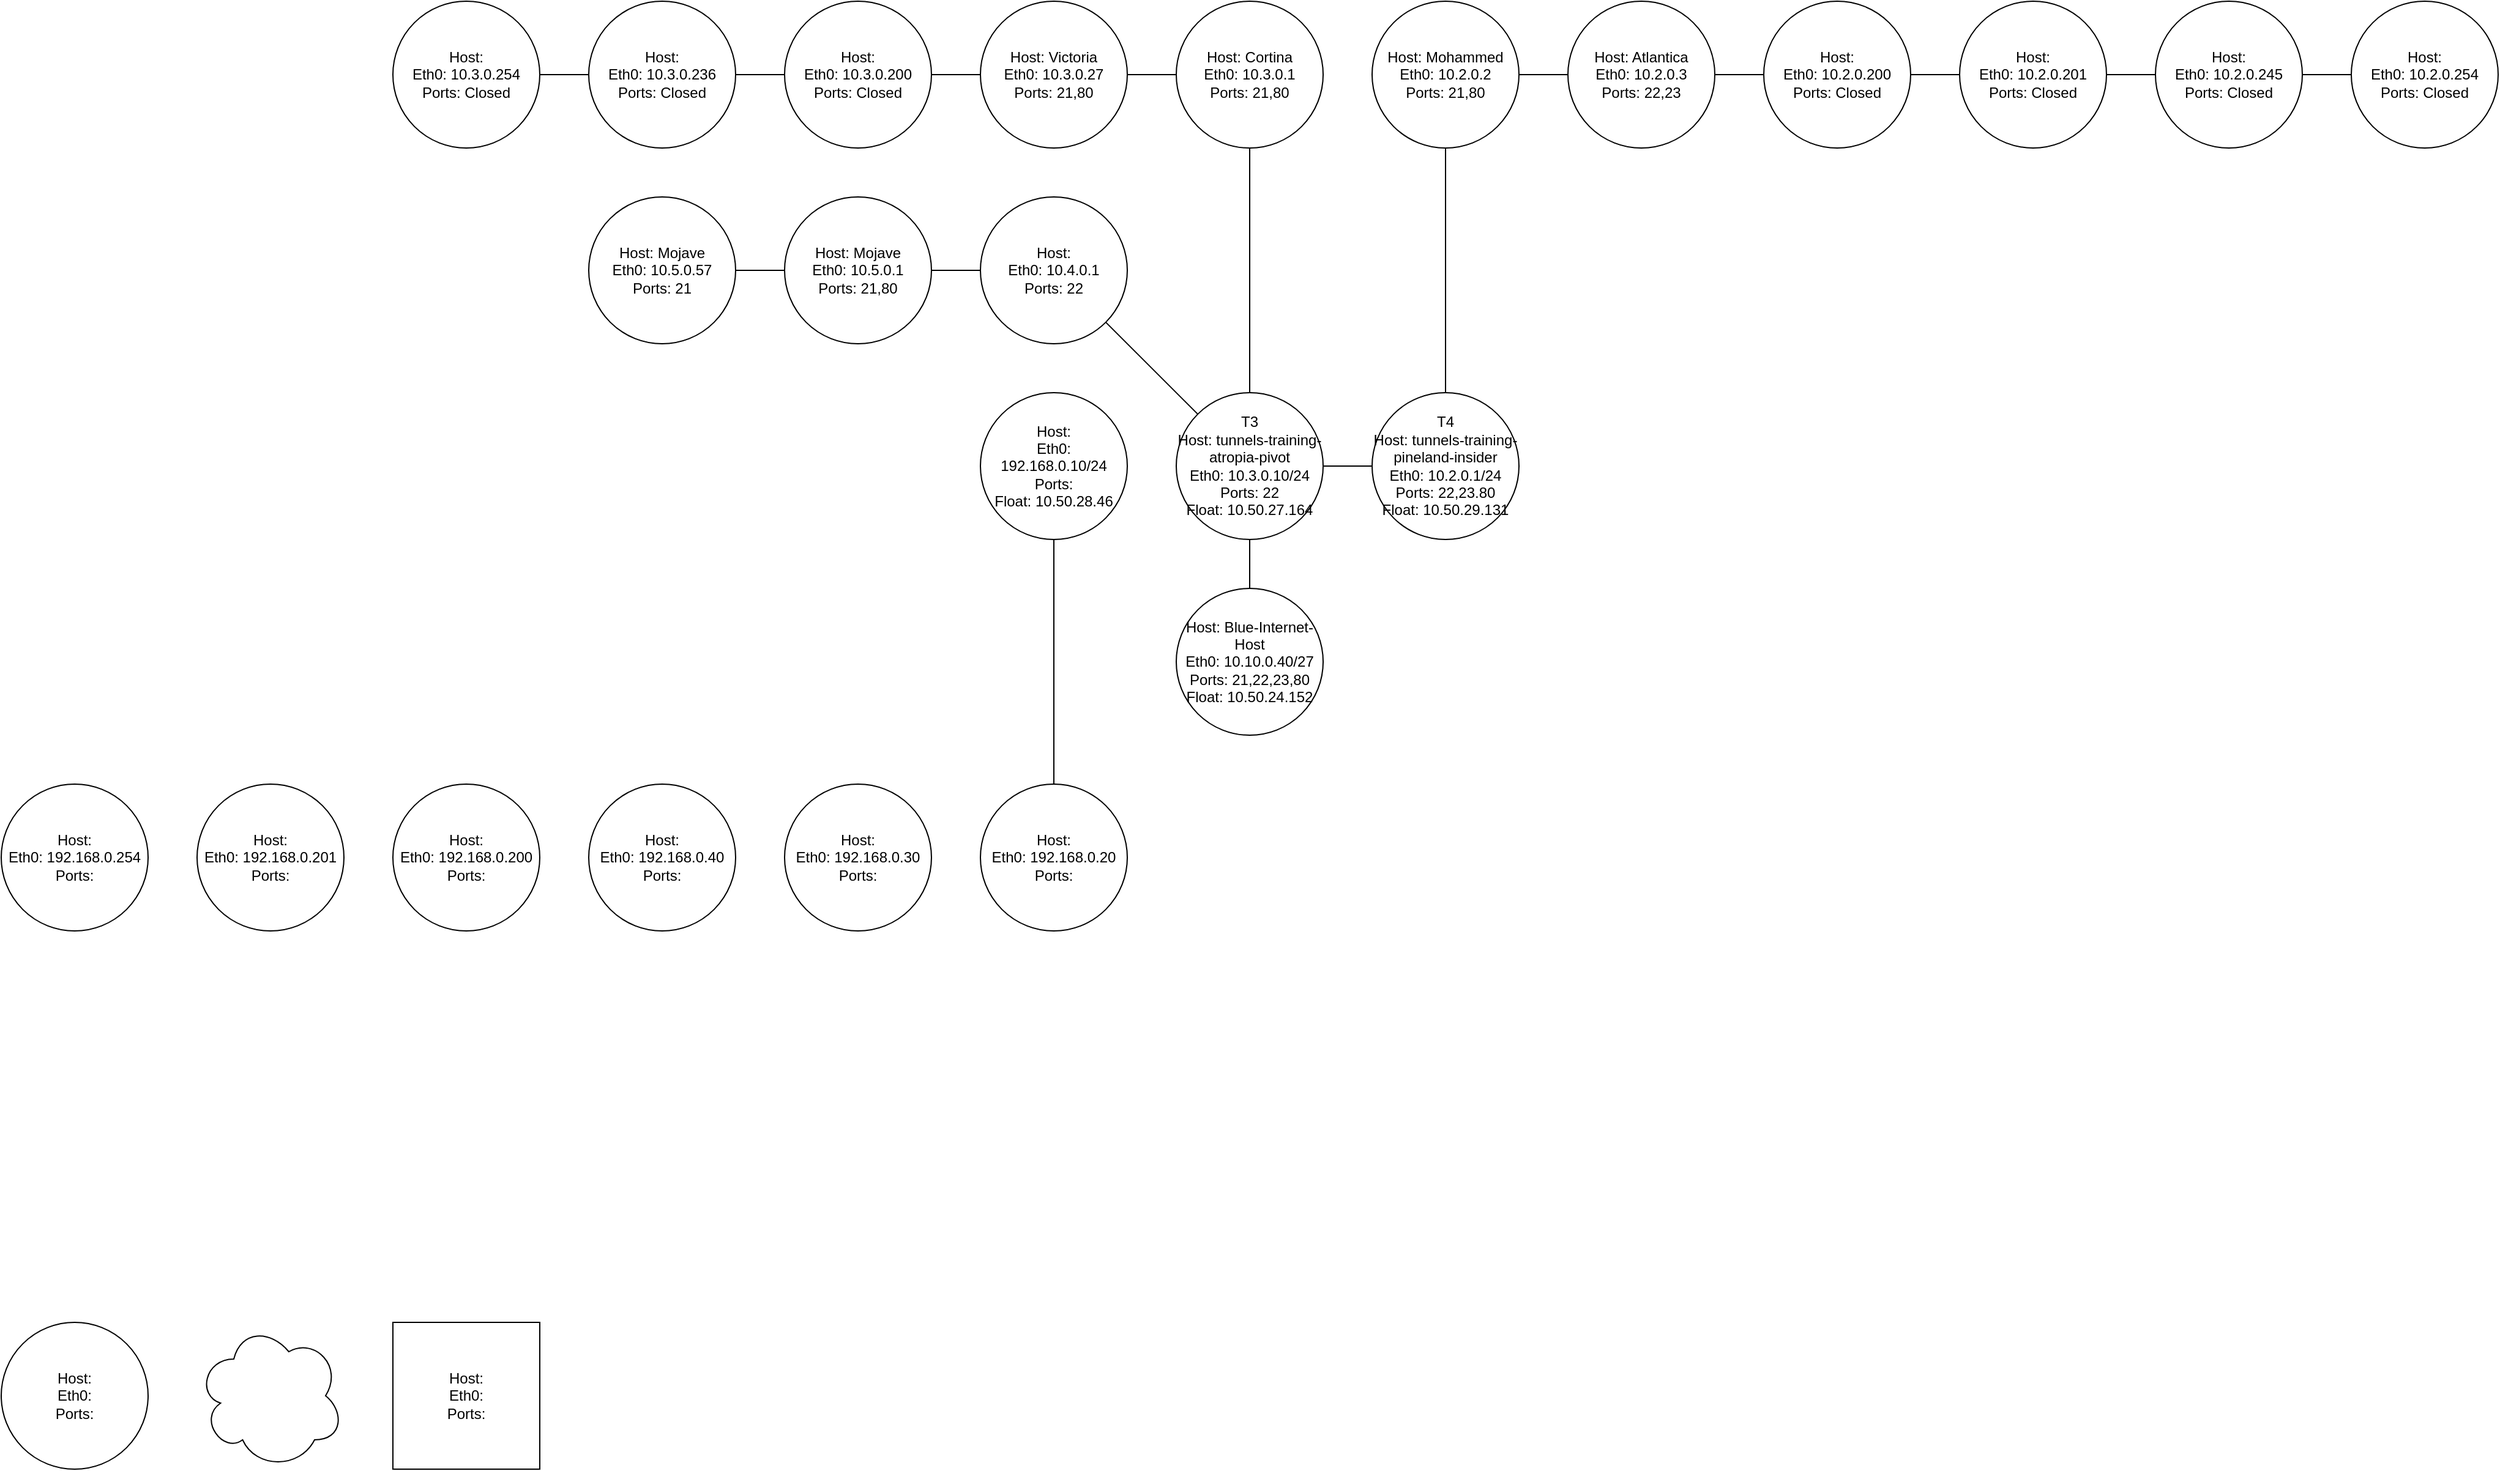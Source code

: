 <mxfile version="24.8.4">
  <diagram name="Page-1" id="8xszwflC37rDnznJlCYO">
    <mxGraphModel dx="2452" dy="2035" grid="1" gridSize="10" guides="1" tooltips="1" connect="1" arrows="1" fold="1" page="1" pageScale="1" pageWidth="850" pageHeight="1100" math="0" shadow="0">
      <root>
        <mxCell id="0" />
        <mxCell id="1" parent="0" />
        <mxCell id="PBpltQ-XPWgyExFx80Mb-2" value="&lt;div&gt;Host: &lt;br&gt;&lt;/div&gt;&lt;div&gt;Eth0: &lt;br&gt;&lt;/div&gt;&lt;div&gt;Ports: &lt;br&gt;&lt;/div&gt;" style="whiteSpace=wrap;html=1;aspect=fixed;" vertex="1" parent="1">
          <mxGeometry x="-40" y="880" width="120" height="120" as="geometry" />
        </mxCell>
        <mxCell id="PBpltQ-XPWgyExFx80Mb-3" value="" style="ellipse;shape=cloud;whiteSpace=wrap;html=1;" vertex="1" parent="1">
          <mxGeometry x="-200" y="880" width="120" height="120" as="geometry" />
        </mxCell>
        <mxCell id="PBpltQ-XPWgyExFx80Mb-6" value="&lt;div&gt;Host: &lt;br&gt;&lt;/div&gt;&lt;div&gt;Eth0: &lt;br&gt;&lt;/div&gt;&lt;div&gt;Ports: &lt;br&gt;&lt;/div&gt;" style="ellipse;whiteSpace=wrap;html=1;aspect=fixed;" vertex="1" parent="1">
          <mxGeometry x="-360" y="880" width="120" height="120" as="geometry" />
        </mxCell>
        <mxCell id="PBpltQ-XPWgyExFx80Mb-7" value="&lt;div&gt;T3&lt;br&gt;&lt;/div&gt;&lt;div&gt;Host: tunnels-training-atropia-pivot&lt;br&gt;&lt;/div&gt;&lt;div&gt;Eth0: 10.3.0.10/24&lt;br&gt;&lt;/div&gt;&lt;div&gt;Ports: 22&lt;/div&gt;&lt;div&gt;Float: 10.50.27.164&lt;br&gt;&lt;/div&gt;" style="ellipse;whiteSpace=wrap;html=1;aspect=fixed;" vertex="1" parent="1">
          <mxGeometry x="600" y="120" width="120" height="120" as="geometry" />
        </mxCell>
        <mxCell id="PBpltQ-XPWgyExFx80Mb-8" value="&lt;div&gt;T4&lt;br&gt;&lt;/div&gt;&lt;div&gt;Host: tunnels-training-pineland-insider&lt;br&gt;&lt;/div&gt;&lt;div&gt;Eth0: 10.2.0.1/24&lt;br&gt;&lt;/div&gt;&lt;div&gt;Ports: 22,23.80&lt;/div&gt;&lt;div&gt;Float: 10.50.29.131&lt;br&gt;&lt;/div&gt;" style="ellipse;whiteSpace=wrap;html=1;aspect=fixed;" vertex="1" parent="1">
          <mxGeometry x="760" y="120" width="120" height="120" as="geometry" />
        </mxCell>
        <mxCell id="PBpltQ-XPWgyExFx80Mb-9" value="&lt;div&gt;Host: Blue-Internet-Host&lt;br&gt;&lt;/div&gt;&lt;div&gt;Eth0: 10.10.0.40/27 &lt;br&gt;&lt;/div&gt;&lt;div&gt;Ports: 21,22,23,80&lt;/div&gt;&lt;div&gt;Float: 10.50.24.152&lt;br&gt;&lt;/div&gt;" style="ellipse;whiteSpace=wrap;html=1;aspect=fixed;" vertex="1" parent="1">
          <mxGeometry x="600" y="280" width="120" height="120" as="geometry" />
        </mxCell>
        <mxCell id="PBpltQ-XPWgyExFx80Mb-10" value="&lt;div&gt;Host: Mohammed&lt;br&gt;&lt;/div&gt;&lt;div&gt;Eth0: 10.2.0.2&lt;br&gt;&lt;/div&gt;&lt;div&gt;Ports: 21,80&lt;br&gt;&lt;/div&gt;" style="ellipse;whiteSpace=wrap;html=1;aspect=fixed;" vertex="1" parent="1">
          <mxGeometry x="760" y="-200" width="120" height="120" as="geometry" />
        </mxCell>
        <mxCell id="PBpltQ-XPWgyExFx80Mb-11" value="&lt;div&gt;Host: Atlantica&lt;br&gt;&lt;/div&gt;&lt;div&gt;Eth0: 10.2.0.3&lt;br&gt;&lt;/div&gt;&lt;div&gt;Ports: 22,23&lt;br&gt;&lt;/div&gt;" style="ellipse;whiteSpace=wrap;html=1;aspect=fixed;" vertex="1" parent="1">
          <mxGeometry x="920" y="-200" width="120" height="120" as="geometry" />
        </mxCell>
        <mxCell id="PBpltQ-XPWgyExFx80Mb-12" value="&lt;div&gt;Host: &lt;br&gt;&lt;/div&gt;&lt;div&gt;Eth0: 10.2.0.201&lt;br&gt;&lt;/div&gt;&lt;div&gt;Ports: Closed&lt;br&gt;&lt;/div&gt;" style="ellipse;whiteSpace=wrap;html=1;aspect=fixed;" vertex="1" parent="1">
          <mxGeometry x="1240" y="-200" width="120" height="120" as="geometry" />
        </mxCell>
        <mxCell id="PBpltQ-XPWgyExFx80Mb-13" value="&lt;div&gt;Host: &lt;br&gt;&lt;/div&gt;&lt;div&gt;Eth0: 10.2.0.245&lt;br&gt;&lt;/div&gt;&lt;div&gt;Ports: Closed&lt;br&gt;&lt;/div&gt;" style="ellipse;whiteSpace=wrap;html=1;aspect=fixed;" vertex="1" parent="1">
          <mxGeometry x="1400" y="-200" width="120" height="120" as="geometry" />
        </mxCell>
        <mxCell id="PBpltQ-XPWgyExFx80Mb-15" value="&lt;div&gt;Host: &lt;br&gt;&lt;/div&gt;&lt;div&gt;Eth0: 10.2.0.200&lt;br&gt;&lt;/div&gt;&lt;div&gt;Ports: Closed&lt;br&gt;&lt;/div&gt;" style="ellipse;whiteSpace=wrap;html=1;aspect=fixed;" vertex="1" parent="1">
          <mxGeometry x="1080" y="-200" width="120" height="120" as="geometry" />
        </mxCell>
        <mxCell id="PBpltQ-XPWgyExFx80Mb-16" value="" style="endArrow=none;html=1;rounded=0;entryX=0.5;entryY=1;entryDx=0;entryDy=0;exitX=0.5;exitY=0;exitDx=0;exitDy=0;" edge="1" parent="1" source="PBpltQ-XPWgyExFx80Mb-8" target="PBpltQ-XPWgyExFx80Mb-10">
          <mxGeometry width="50" height="50" relative="1" as="geometry">
            <mxPoint x="590" y="-10" as="sourcePoint" />
            <mxPoint x="640" y="-60" as="targetPoint" />
          </mxGeometry>
        </mxCell>
        <mxCell id="PBpltQ-XPWgyExFx80Mb-17" value="" style="endArrow=none;html=1;rounded=0;entryX=1;entryY=0.5;entryDx=0;entryDy=0;exitX=0;exitY=0.5;exitDx=0;exitDy=0;" edge="1" parent="1" source="PBpltQ-XPWgyExFx80Mb-11" target="PBpltQ-XPWgyExFx80Mb-10">
          <mxGeometry width="50" height="50" relative="1" as="geometry">
            <mxPoint x="490" y="-115" as="sourcePoint" />
            <mxPoint x="540" y="-165" as="targetPoint" />
          </mxGeometry>
        </mxCell>
        <mxCell id="PBpltQ-XPWgyExFx80Mb-18" value="" style="endArrow=none;html=1;rounded=0;entryX=1;entryY=0.5;entryDx=0;entryDy=0;exitX=0;exitY=0.5;exitDx=0;exitDy=0;" edge="1" parent="1" source="PBpltQ-XPWgyExFx80Mb-11" target="PBpltQ-XPWgyExFx80Mb-10">
          <mxGeometry width="50" height="50" relative="1" as="geometry">
            <mxPoint x="920" y="-140" as="sourcePoint" />
            <mxPoint x="880" y="-140" as="targetPoint" />
            <Array as="points">
              <mxPoint x="900" y="-140" />
            </Array>
          </mxGeometry>
        </mxCell>
        <mxCell id="PBpltQ-XPWgyExFx80Mb-20" value="" style="endArrow=none;html=1;rounded=0;exitX=1;exitY=0.5;exitDx=0;exitDy=0;" edge="1" parent="1" source="PBpltQ-XPWgyExFx80Mb-11" target="PBpltQ-XPWgyExFx80Mb-15">
          <mxGeometry width="50" height="50" relative="1" as="geometry">
            <mxPoint x="1040" y="-230" as="sourcePoint" />
            <mxPoint x="1090" y="-280" as="targetPoint" />
          </mxGeometry>
        </mxCell>
        <mxCell id="PBpltQ-XPWgyExFx80Mb-21" value="" style="endArrow=none;html=1;rounded=0;exitX=1;exitY=0.5;exitDx=0;exitDy=0;entryX=0;entryY=0.5;entryDx=0;entryDy=0;" edge="1" parent="1" source="PBpltQ-XPWgyExFx80Mb-15" target="PBpltQ-XPWgyExFx80Mb-12">
          <mxGeometry width="50" height="50" relative="1" as="geometry">
            <mxPoint x="1180" y="-280" as="sourcePoint" />
            <mxPoint x="1230" y="-330" as="targetPoint" />
          </mxGeometry>
        </mxCell>
        <mxCell id="PBpltQ-XPWgyExFx80Mb-22" value="" style="endArrow=none;html=1;rounded=0;exitX=1;exitY=0.5;exitDx=0;exitDy=0;entryX=0;entryY=0.5;entryDx=0;entryDy=0;" edge="1" parent="1" source="PBpltQ-XPWgyExFx80Mb-12" target="PBpltQ-XPWgyExFx80Mb-13">
          <mxGeometry width="50" height="50" relative="1" as="geometry">
            <mxPoint x="1300" y="-260" as="sourcePoint" />
            <mxPoint x="1430" y="-490" as="targetPoint" />
          </mxGeometry>
        </mxCell>
        <mxCell id="PBpltQ-XPWgyExFx80Mb-23" value="" style="endArrow=none;html=1;rounded=0;entryX=0.5;entryY=0;entryDx=0;entryDy=0;exitX=0.5;exitY=1;exitDx=0;exitDy=0;" edge="1" parent="1" source="PBpltQ-XPWgyExFx80Mb-7" target="PBpltQ-XPWgyExFx80Mb-9">
          <mxGeometry width="50" height="50" relative="1" as="geometry">
            <mxPoint x="490" y="400" as="sourcePoint" />
            <mxPoint x="540" y="350" as="targetPoint" />
          </mxGeometry>
        </mxCell>
        <mxCell id="PBpltQ-XPWgyExFx80Mb-24" value="" style="endArrow=none;html=1;rounded=0;entryX=0;entryY=0.5;entryDx=0;entryDy=0;exitX=1;exitY=0.5;exitDx=0;exitDy=0;" edge="1" parent="1" source="PBpltQ-XPWgyExFx80Mb-7" target="PBpltQ-XPWgyExFx80Mb-8">
          <mxGeometry width="50" height="50" relative="1" as="geometry">
            <mxPoint x="700" y="50" as="sourcePoint" />
            <mxPoint x="750" as="targetPoint" />
          </mxGeometry>
        </mxCell>
        <mxCell id="PBpltQ-XPWgyExFx80Mb-26" value="&lt;div&gt;Host: &lt;br&gt;&lt;/div&gt;&lt;div&gt;Eth0: 192.168.0.10/24&lt;br&gt;&lt;/div&gt;&lt;div&gt;Ports: &lt;br&gt;&lt;/div&gt;&lt;div&gt;Float: 10.50.28.46&lt;br&gt;&lt;/div&gt;" style="ellipse;whiteSpace=wrap;html=1;aspect=fixed;" vertex="1" parent="1">
          <mxGeometry x="440" y="120" width="120" height="120" as="geometry" />
        </mxCell>
        <mxCell id="PBpltQ-XPWgyExFx80Mb-27" value="&lt;div&gt;Host: Cortina&lt;br&gt;&lt;/div&gt;&lt;div&gt;Eth0: 10.3.0.1&lt;br&gt;&lt;/div&gt;&lt;div&gt;Ports: 21,80&lt;br&gt;&lt;/div&gt;" style="ellipse;whiteSpace=wrap;html=1;aspect=fixed;" vertex="1" parent="1">
          <mxGeometry x="600" y="-200" width="120" height="120" as="geometry" />
        </mxCell>
        <mxCell id="PBpltQ-XPWgyExFx80Mb-28" value="&lt;div&gt;Host: &lt;br&gt;&lt;/div&gt;&lt;div&gt;Eth0: 10.3.0.200&lt;br&gt;&lt;/div&gt;&lt;div&gt;Ports: Closed&lt;br&gt;&lt;/div&gt;" style="ellipse;whiteSpace=wrap;html=1;aspect=fixed;" vertex="1" parent="1">
          <mxGeometry x="280" y="-200" width="120" height="120" as="geometry" />
        </mxCell>
        <mxCell id="PBpltQ-XPWgyExFx80Mb-29" value="" style="endArrow=none;html=1;rounded=0;entryX=0.5;entryY=1;entryDx=0;entryDy=0;exitX=0.5;exitY=0;exitDx=0;exitDy=0;" edge="1" parent="1" source="PBpltQ-XPWgyExFx80Mb-7" target="PBpltQ-XPWgyExFx80Mb-27">
          <mxGeometry width="50" height="50" relative="1" as="geometry">
            <mxPoint x="620" y="50" as="sourcePoint" />
            <mxPoint x="670" as="targetPoint" />
          </mxGeometry>
        </mxCell>
        <mxCell id="PBpltQ-XPWgyExFx80Mb-30" value="&lt;div&gt;Host: &lt;br&gt;&lt;/div&gt;&lt;div&gt;Eth0: 10.3.0.236&lt;br&gt;&lt;/div&gt;&lt;div&gt;Ports: Closed&lt;br&gt;&lt;/div&gt;" style="ellipse;whiteSpace=wrap;html=1;aspect=fixed;" vertex="1" parent="1">
          <mxGeometry x="120" y="-200" width="120" height="120" as="geometry" />
        </mxCell>
        <mxCell id="PBpltQ-XPWgyExFx80Mb-32" value="&lt;div&gt;Host: Victoria&lt;br&gt;&lt;/div&gt;&lt;div&gt;Eth0: 10.3.0.27&lt;br&gt;&lt;/div&gt;&lt;div&gt;Ports: 21,80&lt;br&gt;&lt;/div&gt;" style="ellipse;whiteSpace=wrap;html=1;aspect=fixed;" vertex="1" parent="1">
          <mxGeometry x="440" y="-200" width="120" height="120" as="geometry" />
        </mxCell>
        <mxCell id="PBpltQ-XPWgyExFx80Mb-33" value="" style="endArrow=none;html=1;rounded=0;entryX=0;entryY=0.5;entryDx=0;entryDy=0;exitX=1;exitY=0.5;exitDx=0;exitDy=0;" edge="1" parent="1" source="PBpltQ-XPWgyExFx80Mb-32" target="PBpltQ-XPWgyExFx80Mb-27">
          <mxGeometry width="50" height="50" relative="1" as="geometry">
            <mxPoint x="300" y="60" as="sourcePoint" />
            <mxPoint x="350" y="10" as="targetPoint" />
          </mxGeometry>
        </mxCell>
        <mxCell id="PBpltQ-XPWgyExFx80Mb-34" value="" style="endArrow=none;html=1;rounded=0;entryX=1;entryY=0.5;entryDx=0;entryDy=0;exitX=0;exitY=0.5;exitDx=0;exitDy=0;" edge="1" parent="1" source="PBpltQ-XPWgyExFx80Mb-32" target="PBpltQ-XPWgyExFx80Mb-28">
          <mxGeometry width="50" height="50" relative="1" as="geometry">
            <mxPoint x="440" y="40" as="sourcePoint" />
            <mxPoint x="490" y="-10" as="targetPoint" />
          </mxGeometry>
        </mxCell>
        <mxCell id="PBpltQ-XPWgyExFx80Mb-35" value="" style="endArrow=none;html=1;rounded=0;entryX=1;entryY=0.5;entryDx=0;entryDy=0;exitX=0;exitY=0.5;exitDx=0;exitDy=0;" edge="1" parent="1" source="PBpltQ-XPWgyExFx80Mb-28" target="PBpltQ-XPWgyExFx80Mb-30">
          <mxGeometry width="50" height="50" relative="1" as="geometry">
            <mxPoint x="320" y="120" as="sourcePoint" />
            <mxPoint x="370" y="70" as="targetPoint" />
          </mxGeometry>
        </mxCell>
        <mxCell id="PBpltQ-XPWgyExFx80Mb-36" value="&lt;div&gt;Host: &lt;br&gt;&lt;/div&gt;&lt;div&gt;Eth0: 10.3.0.254&lt;br&gt;&lt;/div&gt;&lt;div&gt;Ports: Closed&lt;br&gt;&lt;/div&gt;" style="ellipse;whiteSpace=wrap;html=1;aspect=fixed;" vertex="1" parent="1">
          <mxGeometry x="-40" y="-200" width="120" height="120" as="geometry" />
        </mxCell>
        <mxCell id="PBpltQ-XPWgyExFx80Mb-37" value="&lt;div&gt;Host: &lt;br&gt;&lt;/div&gt;&lt;div&gt;Eth0: 10.2.0.254&lt;br&gt;&lt;/div&gt;&lt;div&gt;Ports: Closed&lt;br&gt;&lt;/div&gt;" style="ellipse;whiteSpace=wrap;html=1;aspect=fixed;" vertex="1" parent="1">
          <mxGeometry x="1560" y="-200" width="120" height="120" as="geometry" />
        </mxCell>
        <mxCell id="PBpltQ-XPWgyExFx80Mb-38" value="" style="endArrow=none;html=1;rounded=0;entryX=1;entryY=0.5;entryDx=0;entryDy=0;exitX=0;exitY=0.5;exitDx=0;exitDy=0;" edge="1" parent="1" source="PBpltQ-XPWgyExFx80Mb-30" target="PBpltQ-XPWgyExFx80Mb-36">
          <mxGeometry width="50" height="50" relative="1" as="geometry">
            <mxPoint x="90" y="60" as="sourcePoint" />
            <mxPoint x="140" y="10" as="targetPoint" />
          </mxGeometry>
        </mxCell>
        <mxCell id="PBpltQ-XPWgyExFx80Mb-39" value="" style="endArrow=none;html=1;rounded=0;entryX=0;entryY=0.5;entryDx=0;entryDy=0;exitX=1;exitY=0.5;exitDx=0;exitDy=0;" edge="1" parent="1" source="PBpltQ-XPWgyExFx80Mb-13" target="PBpltQ-XPWgyExFx80Mb-37">
          <mxGeometry width="50" height="50" relative="1" as="geometry">
            <mxPoint x="1440" y="150" as="sourcePoint" />
            <mxPoint x="1490" y="100" as="targetPoint" />
          </mxGeometry>
        </mxCell>
        <mxCell id="PBpltQ-XPWgyExFx80Mb-51" value="&lt;div&gt;Host: Mojave&lt;br&gt;&lt;/div&gt;&lt;div&gt;Eth0: 10.5.0.1&lt;br&gt;&lt;/div&gt;&lt;div&gt;Ports: 21,80&lt;br&gt;&lt;/div&gt;" style="ellipse;whiteSpace=wrap;html=1;aspect=fixed;" vertex="1" parent="1">
          <mxGeometry x="280" y="-40" width="120" height="120" as="geometry" />
        </mxCell>
        <mxCell id="PBpltQ-XPWgyExFx80Mb-52" value="&lt;div&gt;Host: &lt;br&gt;&lt;/div&gt;&lt;div&gt;Eth0: 10.4.0.1&lt;br&gt;&lt;/div&gt;&lt;div&gt;Ports: 22&lt;br&gt;&lt;/div&gt;" style="ellipse;whiteSpace=wrap;html=1;aspect=fixed;" vertex="1" parent="1">
          <mxGeometry x="440" y="-40" width="120" height="120" as="geometry" />
        </mxCell>
        <mxCell id="PBpltQ-XPWgyExFx80Mb-53" value="" style="endArrow=none;html=1;rounded=0;entryX=0;entryY=0;entryDx=0;entryDy=0;exitX=1;exitY=1;exitDx=0;exitDy=0;" edge="1" parent="1" source="PBpltQ-XPWgyExFx80Mb-52" target="PBpltQ-XPWgyExFx80Mb-7">
          <mxGeometry width="50" height="50" relative="1" as="geometry">
            <mxPoint x="150" y="330" as="sourcePoint" />
            <mxPoint x="200" y="280" as="targetPoint" />
          </mxGeometry>
        </mxCell>
        <mxCell id="PBpltQ-XPWgyExFx80Mb-54" value="" style="endArrow=none;html=1;rounded=0;entryX=0;entryY=0.5;entryDx=0;entryDy=0;exitX=1;exitY=0.5;exitDx=0;exitDy=0;" edge="1" parent="1" source="PBpltQ-XPWgyExFx80Mb-51" target="PBpltQ-XPWgyExFx80Mb-52">
          <mxGeometry width="50" height="50" relative="1" as="geometry">
            <mxPoint x="50" y="260" as="sourcePoint" />
            <mxPoint x="100" y="210" as="targetPoint" />
          </mxGeometry>
        </mxCell>
        <mxCell id="PBpltQ-XPWgyExFx80Mb-55" value="&lt;div&gt;Host: Mojave&lt;br&gt;&lt;/div&gt;&lt;div&gt;Eth0: 10.5.0.57&lt;br&gt;&lt;/div&gt;&lt;div&gt;Ports: 21&lt;br&gt;&lt;/div&gt;" style="ellipse;whiteSpace=wrap;html=1;aspect=fixed;" vertex="1" parent="1">
          <mxGeometry x="120" y="-40" width="120" height="120" as="geometry" />
        </mxCell>
        <mxCell id="PBpltQ-XPWgyExFx80Mb-56" value="" style="endArrow=none;html=1;rounded=0;entryX=0;entryY=0.5;entryDx=0;entryDy=0;exitX=1;exitY=0.5;exitDx=0;exitDy=0;" edge="1" parent="1" source="PBpltQ-XPWgyExFx80Mb-55" target="PBpltQ-XPWgyExFx80Mb-51">
          <mxGeometry width="50" height="50" relative="1" as="geometry">
            <mxPoint x="210" y="240" as="sourcePoint" />
            <mxPoint x="260" y="190" as="targetPoint" />
          </mxGeometry>
        </mxCell>
        <mxCell id="PBpltQ-XPWgyExFx80Mb-58" value="&lt;div&gt;Host: &lt;br&gt;&lt;/div&gt;&lt;div&gt;Eth0: 192.168.0.20&lt;br&gt;&lt;/div&gt;&lt;div&gt;Ports: &lt;br&gt;&lt;/div&gt;" style="ellipse;whiteSpace=wrap;html=1;aspect=fixed;" vertex="1" parent="1">
          <mxGeometry x="440" y="440" width="120" height="120" as="geometry" />
        </mxCell>
        <mxCell id="PBpltQ-XPWgyExFx80Mb-59" value="" style="endArrow=none;html=1;rounded=0;entryX=0.5;entryY=1;entryDx=0;entryDy=0;exitX=0.5;exitY=0;exitDx=0;exitDy=0;" edge="1" parent="1" source="PBpltQ-XPWgyExFx80Mb-58" target="PBpltQ-XPWgyExFx80Mb-26">
          <mxGeometry width="50" height="50" relative="1" as="geometry">
            <mxPoint x="440" y="370" as="sourcePoint" />
            <mxPoint x="490" y="320" as="targetPoint" />
          </mxGeometry>
        </mxCell>
        <mxCell id="PBpltQ-XPWgyExFx80Mb-63" value="&lt;div&gt;Host: &lt;br&gt;&lt;/div&gt;&lt;div&gt;Eth0: 192.168.0.30&lt;br&gt;&lt;/div&gt;&lt;div&gt;Ports: &lt;br&gt;&lt;/div&gt;" style="ellipse;whiteSpace=wrap;html=1;aspect=fixed;" vertex="1" parent="1">
          <mxGeometry x="280" y="440" width="120" height="120" as="geometry" />
        </mxCell>
        <mxCell id="PBpltQ-XPWgyExFx80Mb-64" value="&lt;div&gt;Host: &lt;br&gt;&lt;/div&gt;&lt;div&gt;Eth0: 192.168.0.40&lt;br&gt;&lt;/div&gt;&lt;div&gt;Ports: &lt;br&gt;&lt;/div&gt;" style="ellipse;whiteSpace=wrap;html=1;aspect=fixed;" vertex="1" parent="1">
          <mxGeometry x="120" y="440" width="120" height="120" as="geometry" />
        </mxCell>
        <mxCell id="PBpltQ-XPWgyExFx80Mb-65" value="&lt;div&gt;Host: &lt;br&gt;&lt;/div&gt;&lt;div&gt;Eth0: 192.168.0.200&lt;br&gt;&lt;/div&gt;&lt;div&gt;Ports: &lt;br&gt;&lt;/div&gt;" style="ellipse;whiteSpace=wrap;html=1;aspect=fixed;" vertex="1" parent="1">
          <mxGeometry x="-40" y="440" width="120" height="120" as="geometry" />
        </mxCell>
        <mxCell id="PBpltQ-XPWgyExFx80Mb-66" value="&lt;div&gt;Host: &lt;br&gt;&lt;/div&gt;&lt;div&gt;Eth0: 192.168.0.201&lt;br&gt;&lt;/div&gt;&lt;div&gt;Ports: &lt;br&gt;&lt;/div&gt;" style="ellipse;whiteSpace=wrap;html=1;aspect=fixed;" vertex="1" parent="1">
          <mxGeometry x="-200" y="440" width="120" height="120" as="geometry" />
        </mxCell>
        <mxCell id="PBpltQ-XPWgyExFx80Mb-67" value="&lt;div&gt;Host: &lt;br&gt;&lt;/div&gt;&lt;div&gt;Eth0: 192.168.0.254&lt;br&gt;&lt;/div&gt;&lt;div&gt;Ports: &lt;br&gt;&lt;/div&gt;" style="ellipse;whiteSpace=wrap;html=1;aspect=fixed;" vertex="1" parent="1">
          <mxGeometry x="-360" y="440" width="120" height="120" as="geometry" />
        </mxCell>
      </root>
    </mxGraphModel>
  </diagram>
</mxfile>
